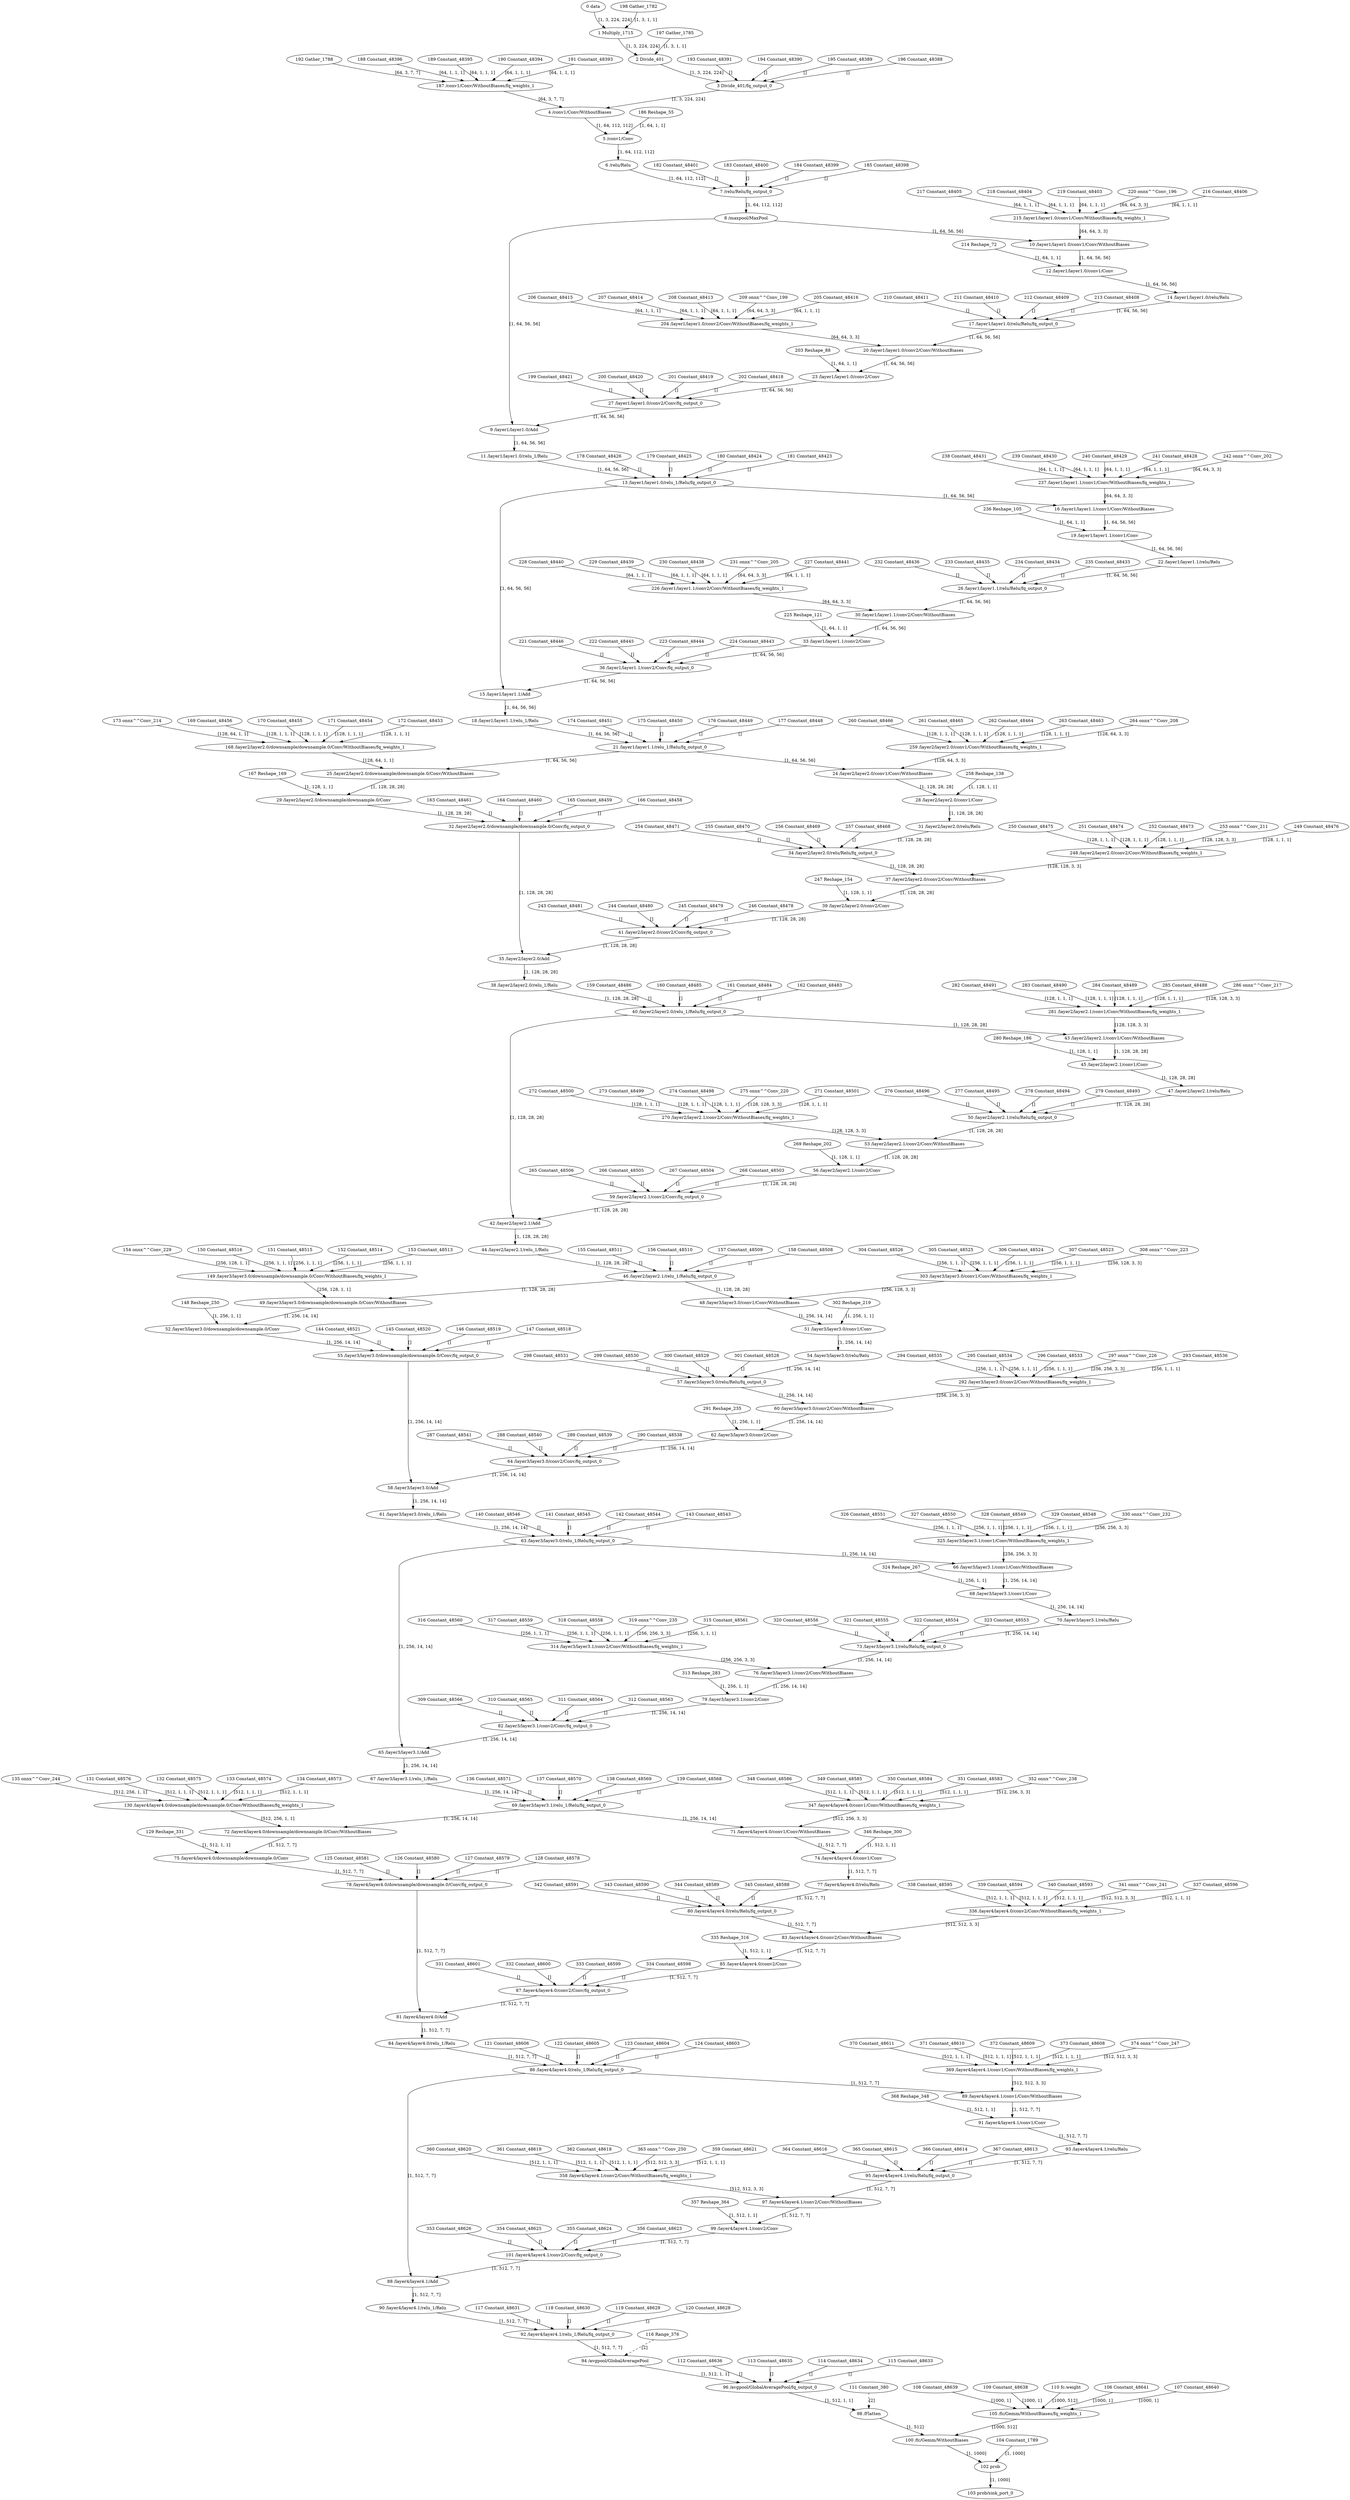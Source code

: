 strict digraph  {
"0 data" [id=0, type=Parameter];
"1 Multiply_1715" [id=1, type=Multiply];
"2 Divide_401" [id=2, type=Add];
"3 Divide_401/fq_output_0" [id=3, type=FakeQuantize];
"4 /conv1/Conv/WithoutBiases" [id=4, type=Convolution];
"5 /conv1/Conv" [id=5, type=Add];
"6 /relu/Relu" [id=6, type=Relu];
"7 /relu/Relu/fq_output_0" [id=7, type=FakeQuantize];
"8 /maxpool/MaxPool" [id=8, type=MaxPool];
"9 /layer1/layer1.0/Add" [id=9, type=Add];
"10 /layer1/layer1.0/conv1/Conv/WithoutBiases" [id=10, type=Convolution];
"11 /layer1/layer1.0/relu_1/Relu" [id=11, type=Relu];
"12 /layer1/layer1.0/conv1/Conv" [id=12, type=Add];
"13 /layer1/layer1.0/relu_1/Relu/fq_output_0" [id=13, type=FakeQuantize];
"14 /layer1/layer1.0/relu/Relu" [id=14, type=Relu];
"15 /layer1/layer1.1/Add" [id=15, type=Add];
"16 /layer1/layer1.1/conv1/Conv/WithoutBiases" [id=16, type=Convolution];
"17 /layer1/layer1.0/relu/Relu/fq_output_0" [id=17, type=FakeQuantize];
"18 /layer1/layer1.1/relu_1/Relu" [id=18, type=Relu];
"19 /layer1/layer1.1/conv1/Conv" [id=19, type=Add];
"20 /layer1/layer1.0/conv2/Conv/WithoutBiases" [id=20, type=Convolution];
"21 /layer1/layer1.1/relu_1/Relu/fq_output_0" [id=21, type=FakeQuantize];
"22 /layer1/layer1.1/relu/Relu" [id=22, type=Relu];
"23 /layer1/layer1.0/conv2/Conv" [id=23, type=Add];
"24 /layer2/layer2.0/conv1/Conv/WithoutBiases" [id=24, type=Convolution];
"25 /layer2/layer2.0/downsample/downsample.0/Conv/WithoutBiases" [id=25, type=Convolution];
"26 /layer1/layer1.1/relu/Relu/fq_output_0" [id=26, type=FakeQuantize];
"27 /layer1/layer1.0/conv2/Conv/fq_output_0" [id=27, type=FakeQuantize];
"28 /layer2/layer2.0/conv1/Conv" [id=28, type=Add];
"29 /layer2/layer2.0/downsample/downsample.0/Conv" [id=29, type=Add];
"30 /layer1/layer1.1/conv2/Conv/WithoutBiases" [id=30, type=Convolution];
"31 /layer2/layer2.0/relu/Relu" [id=31, type=Relu];
"32 /layer2/layer2.0/downsample/downsample.0/Conv/fq_output_0" [id=32, type=FakeQuantize];
"33 /layer1/layer1.1/conv2/Conv" [id=33, type=Add];
"34 /layer2/layer2.0/relu/Relu/fq_output_0" [id=34, type=FakeQuantize];
"35 /layer2/layer2.0/Add" [id=35, type=Add];
"36 /layer1/layer1.1/conv2/Conv/fq_output_0" [id=36, type=FakeQuantize];
"37 /layer2/layer2.0/conv2/Conv/WithoutBiases" [id=37, type=Convolution];
"38 /layer2/layer2.0/relu_1/Relu" [id=38, type=Relu];
"39 /layer2/layer2.0/conv2/Conv" [id=39, type=Add];
"40 /layer2/layer2.0/relu_1/Relu/fq_output_0" [id=40, type=FakeQuantize];
"41 /layer2/layer2.0/conv2/Conv/fq_output_0" [id=41, type=FakeQuantize];
"42 /layer2/layer2.1/Add" [id=42, type=Add];
"43 /layer2/layer2.1/conv1/Conv/WithoutBiases" [id=43, type=Convolution];
"44 /layer2/layer2.1/relu_1/Relu" [id=44, type=Relu];
"45 /layer2/layer2.1/conv1/Conv" [id=45, type=Add];
"46 /layer2/layer2.1/relu_1/Relu/fq_output_0" [id=46, type=FakeQuantize];
"47 /layer2/layer2.1/relu/Relu" [id=47, type=Relu];
"48 /layer3/layer3.0/conv1/Conv/WithoutBiases" [id=48, type=Convolution];
"49 /layer3/layer3.0/downsample/downsample.0/Conv/WithoutBiases" [id=49, type=Convolution];
"50 /layer2/layer2.1/relu/Relu/fq_output_0" [id=50, type=FakeQuantize];
"51 /layer3/layer3.0/conv1/Conv" [id=51, type=Add];
"52 /layer3/layer3.0/downsample/downsample.0/Conv" [id=52, type=Add];
"53 /layer2/layer2.1/conv2/Conv/WithoutBiases" [id=53, type=Convolution];
"54 /layer3/layer3.0/relu/Relu" [id=54, type=Relu];
"55 /layer3/layer3.0/downsample/downsample.0/Conv/fq_output_0" [id=55, type=FakeQuantize];
"56 /layer2/layer2.1/conv2/Conv" [id=56, type=Add];
"57 /layer3/layer3.0/relu/Relu/fq_output_0" [id=57, type=FakeQuantize];
"58 /layer3/layer3.0/Add" [id=58, type=Add];
"59 /layer2/layer2.1/conv2/Conv/fq_output_0" [id=59, type=FakeQuantize];
"60 /layer3/layer3.0/conv2/Conv/WithoutBiases" [id=60, type=Convolution];
"61 /layer3/layer3.0/relu_1/Relu" [id=61, type=Relu];
"62 /layer3/layer3.0/conv2/Conv" [id=62, type=Add];
"63 /layer3/layer3.0/relu_1/Relu/fq_output_0" [id=63, type=FakeQuantize];
"64 /layer3/layer3.0/conv2/Conv/fq_output_0" [id=64, type=FakeQuantize];
"65 /layer3/layer3.1/Add" [id=65, type=Add];
"66 /layer3/layer3.1/conv1/Conv/WithoutBiases" [id=66, type=Convolution];
"67 /layer3/layer3.1/relu_1/Relu" [id=67, type=Relu];
"68 /layer3/layer3.1/conv1/Conv" [id=68, type=Add];
"69 /layer3/layer3.1/relu_1/Relu/fq_output_0" [id=69, type=FakeQuantize];
"70 /layer3/layer3.1/relu/Relu" [id=70, type=Relu];
"71 /layer4/layer4.0/conv1/Conv/WithoutBiases" [id=71, type=Convolution];
"72 /layer4/layer4.0/downsample/downsample.0/Conv/WithoutBiases" [id=72, type=Convolution];
"73 /layer3/layer3.1/relu/Relu/fq_output_0" [id=73, type=FakeQuantize];
"74 /layer4/layer4.0/conv1/Conv" [id=74, type=Add];
"75 /layer4/layer4.0/downsample/downsample.0/Conv" [id=75, type=Add];
"76 /layer3/layer3.1/conv2/Conv/WithoutBiases" [id=76, type=Convolution];
"77 /layer4/layer4.0/relu/Relu" [id=77, type=Relu];
"78 /layer4/layer4.0/downsample/downsample.0/Conv/fq_output_0" [id=78, type=FakeQuantize];
"79 /layer3/layer3.1/conv2/Conv" [id=79, type=Add];
"80 /layer4/layer4.0/relu/Relu/fq_output_0" [id=80, type=FakeQuantize];
"81 /layer4/layer4.0/Add" [id=81, type=Add];
"82 /layer3/layer3.1/conv2/Conv/fq_output_0" [id=82, type=FakeQuantize];
"83 /layer4/layer4.0/conv2/Conv/WithoutBiases" [id=83, type=Convolution];
"84 /layer4/layer4.0/relu_1/Relu" [id=84, type=Relu];
"85 /layer4/layer4.0/conv2/Conv" [id=85, type=Add];
"86 /layer4/layer4.0/relu_1/Relu/fq_output_0" [id=86, type=FakeQuantize];
"87 /layer4/layer4.0/conv2/Conv/fq_output_0" [id=87, type=FakeQuantize];
"88 /layer4/layer4.1/Add" [id=88, type=Add];
"89 /layer4/layer4.1/conv1/Conv/WithoutBiases" [id=89, type=Convolution];
"90 /layer4/layer4.1/relu_1/Relu" [id=90, type=Relu];
"91 /layer4/layer4.1/conv1/Conv" [id=91, type=Add];
"92 /layer4/layer4.1/relu_1/Relu/fq_output_0" [id=92, type=FakeQuantize];
"93 /layer4/layer4.1/relu/Relu" [id=93, type=Relu];
"94 /avgpool/GlobalAveragePool" [id=94, type=ReduceMean];
"95 /layer4/layer4.1/relu/Relu/fq_output_0" [id=95, type=FakeQuantize];
"96 /avgpool/GlobalAveragePool/fq_output_0" [id=96, type=FakeQuantize];
"97 /layer4/layer4.1/conv2/Conv/WithoutBiases" [id=97, type=Convolution];
"98 /Flatten" [id=98, type=Reshape];
"99 /layer4/layer4.1/conv2/Conv" [id=99, type=Add];
"100 /fc/Gemm/WithoutBiases" [id=100, type=MatMul];
"101 /layer4/layer4.1/conv2/Conv/fq_output_0" [id=101, type=FakeQuantize];
"102 prob" [id=102, type=Add];
"103 prob/sink_port_0" [id=103, type=Result];
"104 Constant_1789" [id=104, type=Constant];
"105 /fc/Gemm/WithoutBiases/fq_weights_1" [id=105, type=FakeQuantize];
"106 Constant_48641" [id=106, type=Constant];
"107 Constant_48640" [id=107, type=Constant];
"108 Constant_48639" [id=108, type=Constant];
"109 Constant_48638" [id=109, type=Constant];
"110 fc.weight" [id=110, type=Constant];
"111 Constant_380" [id=111, type=Constant];
"112 Constant_48636" [id=112, type=Constant];
"113 Constant_48635" [id=113, type=Constant];
"114 Constant_48634" [id=114, type=Constant];
"115 Constant_48633" [id=115, type=Constant];
"116 Range_376" [id=116, type=Constant];
"117 Constant_48631" [id=117, type=Constant];
"118 Constant_48630" [id=118, type=Constant];
"119 Constant_48629" [id=119, type=Constant];
"120 Constant_48628" [id=120, type=Constant];
"121 Constant_48606" [id=121, type=Constant];
"122 Constant_48605" [id=122, type=Constant];
"123 Constant_48604" [id=123, type=Constant];
"124 Constant_48603" [id=124, type=Constant];
"125 Constant_48581" [id=125, type=Constant];
"126 Constant_48580" [id=126, type=Constant];
"127 Constant_48579" [id=127, type=Constant];
"128 Constant_48578" [id=128, type=Constant];
"129 Reshape_331" [id=129, type=Constant];
"130 /layer4/layer4.0/downsample/downsample.0/Conv/WithoutBiases/fq_weights_1" [id=130, type=FakeQuantize];
"131 Constant_48576" [id=131, type=Constant];
"132 Constant_48575" [id=132, type=Constant];
"133 Constant_48574" [id=133, type=Constant];
"134 Constant_48573" [id=134, type=Constant];
"135 onnx^^Conv_244" [id=135, type=Constant];
"136 Constant_48571" [id=136, type=Constant];
"137 Constant_48570" [id=137, type=Constant];
"138 Constant_48569" [id=138, type=Constant];
"139 Constant_48568" [id=139, type=Constant];
"140 Constant_48546" [id=140, type=Constant];
"141 Constant_48545" [id=141, type=Constant];
"142 Constant_48544" [id=142, type=Constant];
"143 Constant_48543" [id=143, type=Constant];
"144 Constant_48521" [id=144, type=Constant];
"145 Constant_48520" [id=145, type=Constant];
"146 Constant_48519" [id=146, type=Constant];
"147 Constant_48518" [id=147, type=Constant];
"148 Reshape_250" [id=148, type=Constant];
"149 /layer3/layer3.0/downsample/downsample.0/Conv/WithoutBiases/fq_weights_1" [id=149, type=FakeQuantize];
"150 Constant_48516" [id=150, type=Constant];
"151 Constant_48515" [id=151, type=Constant];
"152 Constant_48514" [id=152, type=Constant];
"153 Constant_48513" [id=153, type=Constant];
"154 onnx^^Conv_229" [id=154, type=Constant];
"155 Constant_48511" [id=155, type=Constant];
"156 Constant_48510" [id=156, type=Constant];
"157 Constant_48509" [id=157, type=Constant];
"158 Constant_48508" [id=158, type=Constant];
"159 Constant_48486" [id=159, type=Constant];
"160 Constant_48485" [id=160, type=Constant];
"161 Constant_48484" [id=161, type=Constant];
"162 Constant_48483" [id=162, type=Constant];
"163 Constant_48461" [id=163, type=Constant];
"164 Constant_48460" [id=164, type=Constant];
"165 Constant_48459" [id=165, type=Constant];
"166 Constant_48458" [id=166, type=Constant];
"167 Reshape_169" [id=167, type=Constant];
"168 /layer2/layer2.0/downsample/downsample.0/Conv/WithoutBiases/fq_weights_1" [id=168, type=FakeQuantize];
"169 Constant_48456" [id=169, type=Constant];
"170 Constant_48455" [id=170, type=Constant];
"171 Constant_48454" [id=171, type=Constant];
"172 Constant_48453" [id=172, type=Constant];
"173 onnx^^Conv_214" [id=173, type=Constant];
"174 Constant_48451" [id=174, type=Constant];
"175 Constant_48450" [id=175, type=Constant];
"176 Constant_48449" [id=176, type=Constant];
"177 Constant_48448" [id=177, type=Constant];
"178 Constant_48426" [id=178, type=Constant];
"179 Constant_48425" [id=179, type=Constant];
"180 Constant_48424" [id=180, type=Constant];
"181 Constant_48423" [id=181, type=Constant];
"182 Constant_48401" [id=182, type=Constant];
"183 Constant_48400" [id=183, type=Constant];
"184 Constant_48399" [id=184, type=Constant];
"185 Constant_48398" [id=185, type=Constant];
"186 Reshape_55" [id=186, type=Constant];
"187 /conv1/Conv/WithoutBiases/fq_weights_1" [id=187, type=FakeQuantize];
"188 Constant_48396" [id=188, type=Constant];
"189 Constant_48395" [id=189, type=Constant];
"190 Constant_48394" [id=190, type=Constant];
"191 Constant_48393" [id=191, type=Constant];
"192 Gather_1788" [id=192, type=Constant];
"193 Constant_48391" [id=193, type=Constant];
"194 Constant_48390" [id=194, type=Constant];
"195 Constant_48389" [id=195, type=Constant];
"196 Constant_48388" [id=196, type=Constant];
"197 Gather_1785" [id=197, type=Constant];
"198 Gather_1782" [id=198, type=Constant];
"199 Constant_48421" [id=199, type=Constant];
"200 Constant_48420" [id=200, type=Constant];
"201 Constant_48419" [id=201, type=Constant];
"202 Constant_48418" [id=202, type=Constant];
"203 Reshape_88" [id=203, type=Constant];
"204 /layer1/layer1.0/conv2/Conv/WithoutBiases/fq_weights_1" [id=204, type=FakeQuantize];
"205 Constant_48416" [id=205, type=Constant];
"206 Constant_48415" [id=206, type=Constant];
"207 Constant_48414" [id=207, type=Constant];
"208 Constant_48413" [id=208, type=Constant];
"209 onnx^^Conv_199" [id=209, type=Constant];
"210 Constant_48411" [id=210, type=Constant];
"211 Constant_48410" [id=211, type=Constant];
"212 Constant_48409" [id=212, type=Constant];
"213 Constant_48408" [id=213, type=Constant];
"214 Reshape_72" [id=214, type=Constant];
"215 /layer1/layer1.0/conv1/Conv/WithoutBiases/fq_weights_1" [id=215, type=FakeQuantize];
"216 Constant_48406" [id=216, type=Constant];
"217 Constant_48405" [id=217, type=Constant];
"218 Constant_48404" [id=218, type=Constant];
"219 Constant_48403" [id=219, type=Constant];
"220 onnx^^Conv_196" [id=220, type=Constant];
"221 Constant_48446" [id=221, type=Constant];
"222 Constant_48445" [id=222, type=Constant];
"223 Constant_48444" [id=223, type=Constant];
"224 Constant_48443" [id=224, type=Constant];
"225 Reshape_121" [id=225, type=Constant];
"226 /layer1/layer1.1/conv2/Conv/WithoutBiases/fq_weights_1" [id=226, type=FakeQuantize];
"227 Constant_48441" [id=227, type=Constant];
"228 Constant_48440" [id=228, type=Constant];
"229 Constant_48439" [id=229, type=Constant];
"230 Constant_48438" [id=230, type=Constant];
"231 onnx^^Conv_205" [id=231, type=Constant];
"232 Constant_48436" [id=232, type=Constant];
"233 Constant_48435" [id=233, type=Constant];
"234 Constant_48434" [id=234, type=Constant];
"235 Constant_48433" [id=235, type=Constant];
"236 Reshape_105" [id=236, type=Constant];
"237 /layer1/layer1.1/conv1/Conv/WithoutBiases/fq_weights_1" [id=237, type=FakeQuantize];
"238 Constant_48431" [id=238, type=Constant];
"239 Constant_48430" [id=239, type=Constant];
"240 Constant_48429" [id=240, type=Constant];
"241 Constant_48428" [id=241, type=Constant];
"242 onnx^^Conv_202" [id=242, type=Constant];
"243 Constant_48481" [id=243, type=Constant];
"244 Constant_48480" [id=244, type=Constant];
"245 Constant_48479" [id=245, type=Constant];
"246 Constant_48478" [id=246, type=Constant];
"247 Reshape_154" [id=247, type=Constant];
"248 /layer2/layer2.0/conv2/Conv/WithoutBiases/fq_weights_1" [id=248, type=FakeQuantize];
"249 Constant_48476" [id=249, type=Constant];
"250 Constant_48475" [id=250, type=Constant];
"251 Constant_48474" [id=251, type=Constant];
"252 Constant_48473" [id=252, type=Constant];
"253 onnx^^Conv_211" [id=253, type=Constant];
"254 Constant_48471" [id=254, type=Constant];
"255 Constant_48470" [id=255, type=Constant];
"256 Constant_48469" [id=256, type=Constant];
"257 Constant_48468" [id=257, type=Constant];
"258 Reshape_138" [id=258, type=Constant];
"259 /layer2/layer2.0/conv1/Conv/WithoutBiases/fq_weights_1" [id=259, type=FakeQuantize];
"260 Constant_48466" [id=260, type=Constant];
"261 Constant_48465" [id=261, type=Constant];
"262 Constant_48464" [id=262, type=Constant];
"263 Constant_48463" [id=263, type=Constant];
"264 onnx^^Conv_208" [id=264, type=Constant];
"265 Constant_48506" [id=265, type=Constant];
"266 Constant_48505" [id=266, type=Constant];
"267 Constant_48504" [id=267, type=Constant];
"268 Constant_48503" [id=268, type=Constant];
"269 Reshape_202" [id=269, type=Constant];
"270 /layer2/layer2.1/conv2/Conv/WithoutBiases/fq_weights_1" [id=270, type=FakeQuantize];
"271 Constant_48501" [id=271, type=Constant];
"272 Constant_48500" [id=272, type=Constant];
"273 Constant_48499" [id=273, type=Constant];
"274 Constant_48498" [id=274, type=Constant];
"275 onnx^^Conv_220" [id=275, type=Constant];
"276 Constant_48496" [id=276, type=Constant];
"277 Constant_48495" [id=277, type=Constant];
"278 Constant_48494" [id=278, type=Constant];
"279 Constant_48493" [id=279, type=Constant];
"280 Reshape_186" [id=280, type=Constant];
"281 /layer2/layer2.1/conv1/Conv/WithoutBiases/fq_weights_1" [id=281, type=FakeQuantize];
"282 Constant_48491" [id=282, type=Constant];
"283 Constant_48490" [id=283, type=Constant];
"284 Constant_48489" [id=284, type=Constant];
"285 Constant_48488" [id=285, type=Constant];
"286 onnx^^Conv_217" [id=286, type=Constant];
"287 Constant_48541" [id=287, type=Constant];
"288 Constant_48540" [id=288, type=Constant];
"289 Constant_48539" [id=289, type=Constant];
"290 Constant_48538" [id=290, type=Constant];
"291 Reshape_235" [id=291, type=Constant];
"292 /layer3/layer3.0/conv2/Conv/WithoutBiases/fq_weights_1" [id=292, type=FakeQuantize];
"293 Constant_48536" [id=293, type=Constant];
"294 Constant_48535" [id=294, type=Constant];
"295 Constant_48534" [id=295, type=Constant];
"296 Constant_48533" [id=296, type=Constant];
"297 onnx^^Conv_226" [id=297, type=Constant];
"298 Constant_48531" [id=298, type=Constant];
"299 Constant_48530" [id=299, type=Constant];
"300 Constant_48529" [id=300, type=Constant];
"301 Constant_48528" [id=301, type=Constant];
"302 Reshape_219" [id=302, type=Constant];
"303 /layer3/layer3.0/conv1/Conv/WithoutBiases/fq_weights_1" [id=303, type=FakeQuantize];
"304 Constant_48526" [id=304, type=Constant];
"305 Constant_48525" [id=305, type=Constant];
"306 Constant_48524" [id=306, type=Constant];
"307 Constant_48523" [id=307, type=Constant];
"308 onnx^^Conv_223" [id=308, type=Constant];
"309 Constant_48566" [id=309, type=Constant];
"310 Constant_48565" [id=310, type=Constant];
"311 Constant_48564" [id=311, type=Constant];
"312 Constant_48563" [id=312, type=Constant];
"313 Reshape_283" [id=313, type=Constant];
"314 /layer3/layer3.1/conv2/Conv/WithoutBiases/fq_weights_1" [id=314, type=FakeQuantize];
"315 Constant_48561" [id=315, type=Constant];
"316 Constant_48560" [id=316, type=Constant];
"317 Constant_48559" [id=317, type=Constant];
"318 Constant_48558" [id=318, type=Constant];
"319 onnx^^Conv_235" [id=319, type=Constant];
"320 Constant_48556" [id=320, type=Constant];
"321 Constant_48555" [id=321, type=Constant];
"322 Constant_48554" [id=322, type=Constant];
"323 Constant_48553" [id=323, type=Constant];
"324 Reshape_267" [id=324, type=Constant];
"325 /layer3/layer3.1/conv1/Conv/WithoutBiases/fq_weights_1" [id=325, type=FakeQuantize];
"326 Constant_48551" [id=326, type=Constant];
"327 Constant_48550" [id=327, type=Constant];
"328 Constant_48549" [id=328, type=Constant];
"329 Constant_48548" [id=329, type=Constant];
"330 onnx^^Conv_232" [id=330, type=Constant];
"331 Constant_48601" [id=331, type=Constant];
"332 Constant_48600" [id=332, type=Constant];
"333 Constant_48599" [id=333, type=Constant];
"334 Constant_48598" [id=334, type=Constant];
"335 Reshape_316" [id=335, type=Constant];
"336 /layer4/layer4.0/conv2/Conv/WithoutBiases/fq_weights_1" [id=336, type=FakeQuantize];
"337 Constant_48596" [id=337, type=Constant];
"338 Constant_48595" [id=338, type=Constant];
"339 Constant_48594" [id=339, type=Constant];
"340 Constant_48593" [id=340, type=Constant];
"341 onnx^^Conv_241" [id=341, type=Constant];
"342 Constant_48591" [id=342, type=Constant];
"343 Constant_48590" [id=343, type=Constant];
"344 Constant_48589" [id=344, type=Constant];
"345 Constant_48588" [id=345, type=Constant];
"346 Reshape_300" [id=346, type=Constant];
"347 /layer4/layer4.0/conv1/Conv/WithoutBiases/fq_weights_1" [id=347, type=FakeQuantize];
"348 Constant_48586" [id=348, type=Constant];
"349 Constant_48585" [id=349, type=Constant];
"350 Constant_48584" [id=350, type=Constant];
"351 Constant_48583" [id=351, type=Constant];
"352 onnx^^Conv_238" [id=352, type=Constant];
"353 Constant_48626" [id=353, type=Constant];
"354 Constant_48625" [id=354, type=Constant];
"355 Constant_48624" [id=355, type=Constant];
"356 Constant_48623" [id=356, type=Constant];
"357 Reshape_364" [id=357, type=Constant];
"358 /layer4/layer4.1/conv2/Conv/WithoutBiases/fq_weights_1" [id=358, type=FakeQuantize];
"359 Constant_48621" [id=359, type=Constant];
"360 Constant_48620" [id=360, type=Constant];
"361 Constant_48619" [id=361, type=Constant];
"362 Constant_48618" [id=362, type=Constant];
"363 onnx^^Conv_250" [id=363, type=Constant];
"364 Constant_48616" [id=364, type=Constant];
"365 Constant_48615" [id=365, type=Constant];
"366 Constant_48614" [id=366, type=Constant];
"367 Constant_48613" [id=367, type=Constant];
"368 Reshape_348" [id=368, type=Constant];
"369 /layer4/layer4.1/conv1/Conv/WithoutBiases/fq_weights_1" [id=369, type=FakeQuantize];
"370 Constant_48611" [id=370, type=Constant];
"371 Constant_48610" [id=371, type=Constant];
"372 Constant_48609" [id=372, type=Constant];
"373 Constant_48608" [id=373, type=Constant];
"374 onnx^^Conv_247" [id=374, type=Constant];
"0 data" -> "1 Multiply_1715"  [label="[1, 3, 224, 224]", style=solid];
"1 Multiply_1715" -> "2 Divide_401"  [label="[1, 3, 224, 224]", style=solid];
"2 Divide_401" -> "3 Divide_401/fq_output_0"  [label="[1, 3, 224, 224]", style=solid];
"3 Divide_401/fq_output_0" -> "4 /conv1/Conv/WithoutBiases"  [label="[1, 3, 224, 224]", style=solid];
"4 /conv1/Conv/WithoutBiases" -> "5 /conv1/Conv"  [label="[1, 64, 112, 112]", style=solid];
"5 /conv1/Conv" -> "6 /relu/Relu"  [label="[1, 64, 112, 112]", style=solid];
"6 /relu/Relu" -> "7 /relu/Relu/fq_output_0"  [label="[1, 64, 112, 112]", style=solid];
"7 /relu/Relu/fq_output_0" -> "8 /maxpool/MaxPool"  [label="[1, 64, 112, 112]", style=solid];
"8 /maxpool/MaxPool" -> "9 /layer1/layer1.0/Add"  [label="[1, 64, 56, 56]", style=solid];
"8 /maxpool/MaxPool" -> "10 /layer1/layer1.0/conv1/Conv/WithoutBiases"  [label="[1, 64, 56, 56]", style=solid];
"9 /layer1/layer1.0/Add" -> "11 /layer1/layer1.0/relu_1/Relu"  [label="[1, 64, 56, 56]", style=solid];
"10 /layer1/layer1.0/conv1/Conv/WithoutBiases" -> "12 /layer1/layer1.0/conv1/Conv"  [label="[1, 64, 56, 56]", style=solid];
"11 /layer1/layer1.0/relu_1/Relu" -> "13 /layer1/layer1.0/relu_1/Relu/fq_output_0"  [label="[1, 64, 56, 56]", style=solid];
"12 /layer1/layer1.0/conv1/Conv" -> "14 /layer1/layer1.0/relu/Relu"  [label="[1, 64, 56, 56]", style=solid];
"13 /layer1/layer1.0/relu_1/Relu/fq_output_0" -> "15 /layer1/layer1.1/Add"  [label="[1, 64, 56, 56]", style=solid];
"13 /layer1/layer1.0/relu_1/Relu/fq_output_0" -> "16 /layer1/layer1.1/conv1/Conv/WithoutBiases"  [label="[1, 64, 56, 56]", style=solid];
"14 /layer1/layer1.0/relu/Relu" -> "17 /layer1/layer1.0/relu/Relu/fq_output_0"  [label="[1, 64, 56, 56]", style=solid];
"15 /layer1/layer1.1/Add" -> "18 /layer1/layer1.1/relu_1/Relu"  [label="[1, 64, 56, 56]", style=solid];
"16 /layer1/layer1.1/conv1/Conv/WithoutBiases" -> "19 /layer1/layer1.1/conv1/Conv"  [label="[1, 64, 56, 56]", style=solid];
"17 /layer1/layer1.0/relu/Relu/fq_output_0" -> "20 /layer1/layer1.0/conv2/Conv/WithoutBiases"  [label="[1, 64, 56, 56]", style=solid];
"18 /layer1/layer1.1/relu_1/Relu" -> "21 /layer1/layer1.1/relu_1/Relu/fq_output_0"  [label="[1, 64, 56, 56]", style=solid];
"19 /layer1/layer1.1/conv1/Conv" -> "22 /layer1/layer1.1/relu/Relu"  [label="[1, 64, 56, 56]", style=solid];
"20 /layer1/layer1.0/conv2/Conv/WithoutBiases" -> "23 /layer1/layer1.0/conv2/Conv"  [label="[1, 64, 56, 56]", style=solid];
"21 /layer1/layer1.1/relu_1/Relu/fq_output_0" -> "24 /layer2/layer2.0/conv1/Conv/WithoutBiases"  [label="[1, 64, 56, 56]", style=solid];
"21 /layer1/layer1.1/relu_1/Relu/fq_output_0" -> "25 /layer2/layer2.0/downsample/downsample.0/Conv/WithoutBiases"  [label="[1, 64, 56, 56]", style=solid];
"22 /layer1/layer1.1/relu/Relu" -> "26 /layer1/layer1.1/relu/Relu/fq_output_0"  [label="[1, 64, 56, 56]", style=solid];
"23 /layer1/layer1.0/conv2/Conv" -> "27 /layer1/layer1.0/conv2/Conv/fq_output_0"  [label="[1, 64, 56, 56]", style=solid];
"24 /layer2/layer2.0/conv1/Conv/WithoutBiases" -> "28 /layer2/layer2.0/conv1/Conv"  [label="[1, 128, 28, 28]", style=solid];
"25 /layer2/layer2.0/downsample/downsample.0/Conv/WithoutBiases" -> "29 /layer2/layer2.0/downsample/downsample.0/Conv"  [label="[1, 128, 28, 28]", style=solid];
"26 /layer1/layer1.1/relu/Relu/fq_output_0" -> "30 /layer1/layer1.1/conv2/Conv/WithoutBiases"  [label="[1, 64, 56, 56]", style=solid];
"27 /layer1/layer1.0/conv2/Conv/fq_output_0" -> "9 /layer1/layer1.0/Add"  [label="[1, 64, 56, 56]", style=solid];
"28 /layer2/layer2.0/conv1/Conv" -> "31 /layer2/layer2.0/relu/Relu"  [label="[1, 128, 28, 28]", style=solid];
"29 /layer2/layer2.0/downsample/downsample.0/Conv" -> "32 /layer2/layer2.0/downsample/downsample.0/Conv/fq_output_0"  [label="[1, 128, 28, 28]", style=solid];
"30 /layer1/layer1.1/conv2/Conv/WithoutBiases" -> "33 /layer1/layer1.1/conv2/Conv"  [label="[1, 64, 56, 56]", style=solid];
"31 /layer2/layer2.0/relu/Relu" -> "34 /layer2/layer2.0/relu/Relu/fq_output_0"  [label="[1, 128, 28, 28]", style=solid];
"32 /layer2/layer2.0/downsample/downsample.0/Conv/fq_output_0" -> "35 /layer2/layer2.0/Add"  [label="[1, 128, 28, 28]", style=solid];
"33 /layer1/layer1.1/conv2/Conv" -> "36 /layer1/layer1.1/conv2/Conv/fq_output_0"  [label="[1, 64, 56, 56]", style=solid];
"34 /layer2/layer2.0/relu/Relu/fq_output_0" -> "37 /layer2/layer2.0/conv2/Conv/WithoutBiases"  [label="[1, 128, 28, 28]", style=solid];
"35 /layer2/layer2.0/Add" -> "38 /layer2/layer2.0/relu_1/Relu"  [label="[1, 128, 28, 28]", style=solid];
"36 /layer1/layer1.1/conv2/Conv/fq_output_0" -> "15 /layer1/layer1.1/Add"  [label="[1, 64, 56, 56]", style=solid];
"37 /layer2/layer2.0/conv2/Conv/WithoutBiases" -> "39 /layer2/layer2.0/conv2/Conv"  [label="[1, 128, 28, 28]", style=solid];
"38 /layer2/layer2.0/relu_1/Relu" -> "40 /layer2/layer2.0/relu_1/Relu/fq_output_0"  [label="[1, 128, 28, 28]", style=solid];
"39 /layer2/layer2.0/conv2/Conv" -> "41 /layer2/layer2.0/conv2/Conv/fq_output_0"  [label="[1, 128, 28, 28]", style=solid];
"40 /layer2/layer2.0/relu_1/Relu/fq_output_0" -> "42 /layer2/layer2.1/Add"  [label="[1, 128, 28, 28]", style=solid];
"40 /layer2/layer2.0/relu_1/Relu/fq_output_0" -> "43 /layer2/layer2.1/conv1/Conv/WithoutBiases"  [label="[1, 128, 28, 28]", style=solid];
"41 /layer2/layer2.0/conv2/Conv/fq_output_0" -> "35 /layer2/layer2.0/Add"  [label="[1, 128, 28, 28]", style=solid];
"42 /layer2/layer2.1/Add" -> "44 /layer2/layer2.1/relu_1/Relu"  [label="[1, 128, 28, 28]", style=solid];
"43 /layer2/layer2.1/conv1/Conv/WithoutBiases" -> "45 /layer2/layer2.1/conv1/Conv"  [label="[1, 128, 28, 28]", style=solid];
"44 /layer2/layer2.1/relu_1/Relu" -> "46 /layer2/layer2.1/relu_1/Relu/fq_output_0"  [label="[1, 128, 28, 28]", style=solid];
"45 /layer2/layer2.1/conv1/Conv" -> "47 /layer2/layer2.1/relu/Relu"  [label="[1, 128, 28, 28]", style=solid];
"46 /layer2/layer2.1/relu_1/Relu/fq_output_0" -> "48 /layer3/layer3.0/conv1/Conv/WithoutBiases"  [label="[1, 128, 28, 28]", style=solid];
"46 /layer2/layer2.1/relu_1/Relu/fq_output_0" -> "49 /layer3/layer3.0/downsample/downsample.0/Conv/WithoutBiases"  [label="[1, 128, 28, 28]", style=solid];
"47 /layer2/layer2.1/relu/Relu" -> "50 /layer2/layer2.1/relu/Relu/fq_output_0"  [label="[1, 128, 28, 28]", style=solid];
"48 /layer3/layer3.0/conv1/Conv/WithoutBiases" -> "51 /layer3/layer3.0/conv1/Conv"  [label="[1, 256, 14, 14]", style=solid];
"49 /layer3/layer3.0/downsample/downsample.0/Conv/WithoutBiases" -> "52 /layer3/layer3.0/downsample/downsample.0/Conv"  [label="[1, 256, 14, 14]", style=solid];
"50 /layer2/layer2.1/relu/Relu/fq_output_0" -> "53 /layer2/layer2.1/conv2/Conv/WithoutBiases"  [label="[1, 128, 28, 28]", style=solid];
"51 /layer3/layer3.0/conv1/Conv" -> "54 /layer3/layer3.0/relu/Relu"  [label="[1, 256, 14, 14]", style=solid];
"52 /layer3/layer3.0/downsample/downsample.0/Conv" -> "55 /layer3/layer3.0/downsample/downsample.0/Conv/fq_output_0"  [label="[1, 256, 14, 14]", style=solid];
"53 /layer2/layer2.1/conv2/Conv/WithoutBiases" -> "56 /layer2/layer2.1/conv2/Conv"  [label="[1, 128, 28, 28]", style=solid];
"54 /layer3/layer3.0/relu/Relu" -> "57 /layer3/layer3.0/relu/Relu/fq_output_0"  [label="[1, 256, 14, 14]", style=solid];
"55 /layer3/layer3.0/downsample/downsample.0/Conv/fq_output_0" -> "58 /layer3/layer3.0/Add"  [label="[1, 256, 14, 14]", style=solid];
"56 /layer2/layer2.1/conv2/Conv" -> "59 /layer2/layer2.1/conv2/Conv/fq_output_0"  [label="[1, 128, 28, 28]", style=solid];
"57 /layer3/layer3.0/relu/Relu/fq_output_0" -> "60 /layer3/layer3.0/conv2/Conv/WithoutBiases"  [label="[1, 256, 14, 14]", style=solid];
"58 /layer3/layer3.0/Add" -> "61 /layer3/layer3.0/relu_1/Relu"  [label="[1, 256, 14, 14]", style=solid];
"59 /layer2/layer2.1/conv2/Conv/fq_output_0" -> "42 /layer2/layer2.1/Add"  [label="[1, 128, 28, 28]", style=solid];
"60 /layer3/layer3.0/conv2/Conv/WithoutBiases" -> "62 /layer3/layer3.0/conv2/Conv"  [label="[1, 256, 14, 14]", style=solid];
"61 /layer3/layer3.0/relu_1/Relu" -> "63 /layer3/layer3.0/relu_1/Relu/fq_output_0"  [label="[1, 256, 14, 14]", style=solid];
"62 /layer3/layer3.0/conv2/Conv" -> "64 /layer3/layer3.0/conv2/Conv/fq_output_0"  [label="[1, 256, 14, 14]", style=solid];
"63 /layer3/layer3.0/relu_1/Relu/fq_output_0" -> "65 /layer3/layer3.1/Add"  [label="[1, 256, 14, 14]", style=solid];
"63 /layer3/layer3.0/relu_1/Relu/fq_output_0" -> "66 /layer3/layer3.1/conv1/Conv/WithoutBiases"  [label="[1, 256, 14, 14]", style=solid];
"64 /layer3/layer3.0/conv2/Conv/fq_output_0" -> "58 /layer3/layer3.0/Add"  [label="[1, 256, 14, 14]", style=solid];
"65 /layer3/layer3.1/Add" -> "67 /layer3/layer3.1/relu_1/Relu"  [label="[1, 256, 14, 14]", style=solid];
"66 /layer3/layer3.1/conv1/Conv/WithoutBiases" -> "68 /layer3/layer3.1/conv1/Conv"  [label="[1, 256, 14, 14]", style=solid];
"67 /layer3/layer3.1/relu_1/Relu" -> "69 /layer3/layer3.1/relu_1/Relu/fq_output_0"  [label="[1, 256, 14, 14]", style=solid];
"68 /layer3/layer3.1/conv1/Conv" -> "70 /layer3/layer3.1/relu/Relu"  [label="[1, 256, 14, 14]", style=solid];
"69 /layer3/layer3.1/relu_1/Relu/fq_output_0" -> "71 /layer4/layer4.0/conv1/Conv/WithoutBiases"  [label="[1, 256, 14, 14]", style=solid];
"69 /layer3/layer3.1/relu_1/Relu/fq_output_0" -> "72 /layer4/layer4.0/downsample/downsample.0/Conv/WithoutBiases"  [label="[1, 256, 14, 14]", style=solid];
"70 /layer3/layer3.1/relu/Relu" -> "73 /layer3/layer3.1/relu/Relu/fq_output_0"  [label="[1, 256, 14, 14]", style=solid];
"71 /layer4/layer4.0/conv1/Conv/WithoutBiases" -> "74 /layer4/layer4.0/conv1/Conv"  [label="[1, 512, 7, 7]", style=solid];
"72 /layer4/layer4.0/downsample/downsample.0/Conv/WithoutBiases" -> "75 /layer4/layer4.0/downsample/downsample.0/Conv"  [label="[1, 512, 7, 7]", style=solid];
"73 /layer3/layer3.1/relu/Relu/fq_output_0" -> "76 /layer3/layer3.1/conv2/Conv/WithoutBiases"  [label="[1, 256, 14, 14]", style=solid];
"74 /layer4/layer4.0/conv1/Conv" -> "77 /layer4/layer4.0/relu/Relu"  [label="[1, 512, 7, 7]", style=solid];
"75 /layer4/layer4.0/downsample/downsample.0/Conv" -> "78 /layer4/layer4.0/downsample/downsample.0/Conv/fq_output_0"  [label="[1, 512, 7, 7]", style=solid];
"76 /layer3/layer3.1/conv2/Conv/WithoutBiases" -> "79 /layer3/layer3.1/conv2/Conv"  [label="[1, 256, 14, 14]", style=solid];
"77 /layer4/layer4.0/relu/Relu" -> "80 /layer4/layer4.0/relu/Relu/fq_output_0"  [label="[1, 512, 7, 7]", style=solid];
"78 /layer4/layer4.0/downsample/downsample.0/Conv/fq_output_0" -> "81 /layer4/layer4.0/Add"  [label="[1, 512, 7, 7]", style=solid];
"79 /layer3/layer3.1/conv2/Conv" -> "82 /layer3/layer3.1/conv2/Conv/fq_output_0"  [label="[1, 256, 14, 14]", style=solid];
"80 /layer4/layer4.0/relu/Relu/fq_output_0" -> "83 /layer4/layer4.0/conv2/Conv/WithoutBiases"  [label="[1, 512, 7, 7]", style=solid];
"81 /layer4/layer4.0/Add" -> "84 /layer4/layer4.0/relu_1/Relu"  [label="[1, 512, 7, 7]", style=solid];
"82 /layer3/layer3.1/conv2/Conv/fq_output_0" -> "65 /layer3/layer3.1/Add"  [label="[1, 256, 14, 14]", style=solid];
"83 /layer4/layer4.0/conv2/Conv/WithoutBiases" -> "85 /layer4/layer4.0/conv2/Conv"  [label="[1, 512, 7, 7]", style=solid];
"84 /layer4/layer4.0/relu_1/Relu" -> "86 /layer4/layer4.0/relu_1/Relu/fq_output_0"  [label="[1, 512, 7, 7]", style=solid];
"85 /layer4/layer4.0/conv2/Conv" -> "87 /layer4/layer4.0/conv2/Conv/fq_output_0"  [label="[1, 512, 7, 7]", style=solid];
"86 /layer4/layer4.0/relu_1/Relu/fq_output_0" -> "88 /layer4/layer4.1/Add"  [label="[1, 512, 7, 7]", style=solid];
"86 /layer4/layer4.0/relu_1/Relu/fq_output_0" -> "89 /layer4/layer4.1/conv1/Conv/WithoutBiases"  [label="[1, 512, 7, 7]", style=solid];
"87 /layer4/layer4.0/conv2/Conv/fq_output_0" -> "81 /layer4/layer4.0/Add"  [label="[1, 512, 7, 7]", style=solid];
"88 /layer4/layer4.1/Add" -> "90 /layer4/layer4.1/relu_1/Relu"  [label="[1, 512, 7, 7]", style=solid];
"89 /layer4/layer4.1/conv1/Conv/WithoutBiases" -> "91 /layer4/layer4.1/conv1/Conv"  [label="[1, 512, 7, 7]", style=solid];
"90 /layer4/layer4.1/relu_1/Relu" -> "92 /layer4/layer4.1/relu_1/Relu/fq_output_0"  [label="[1, 512, 7, 7]", style=solid];
"91 /layer4/layer4.1/conv1/Conv" -> "93 /layer4/layer4.1/relu/Relu"  [label="[1, 512, 7, 7]", style=solid];
"92 /layer4/layer4.1/relu_1/Relu/fq_output_0" -> "94 /avgpool/GlobalAveragePool"  [label="[1, 512, 7, 7]", style=solid];
"93 /layer4/layer4.1/relu/Relu" -> "95 /layer4/layer4.1/relu/Relu/fq_output_0"  [label="[1, 512, 7, 7]", style=solid];
"94 /avgpool/GlobalAveragePool" -> "96 /avgpool/GlobalAveragePool/fq_output_0"  [label="[1, 512, 1, 1]", style=solid];
"95 /layer4/layer4.1/relu/Relu/fq_output_0" -> "97 /layer4/layer4.1/conv2/Conv/WithoutBiases"  [label="[1, 512, 7, 7]", style=solid];
"96 /avgpool/GlobalAveragePool/fq_output_0" -> "98 /Flatten"  [label="[1, 512, 1, 1]", style=solid];
"97 /layer4/layer4.1/conv2/Conv/WithoutBiases" -> "99 /layer4/layer4.1/conv2/Conv"  [label="[1, 512, 7, 7]", style=solid];
"98 /Flatten" -> "100 /fc/Gemm/WithoutBiases"  [label="[1, 512]", style=solid];
"99 /layer4/layer4.1/conv2/Conv" -> "101 /layer4/layer4.1/conv2/Conv/fq_output_0"  [label="[1, 512, 7, 7]", style=solid];
"100 /fc/Gemm/WithoutBiases" -> "102 prob"  [label="[1, 1000]", style=solid];
"101 /layer4/layer4.1/conv2/Conv/fq_output_0" -> "88 /layer4/layer4.1/Add"  [label="[1, 512, 7, 7]", style=solid];
"102 prob" -> "103 prob/sink_port_0"  [label="[1, 1000]", style=solid];
"104 Constant_1789" -> "102 prob"  [label="[1, 1000]", style=solid];
"105 /fc/Gemm/WithoutBiases/fq_weights_1" -> "100 /fc/Gemm/WithoutBiases"  [label="[1000, 512]", style=solid];
"106 Constant_48641" -> "105 /fc/Gemm/WithoutBiases/fq_weights_1"  [label="[1000, 1]", style=solid];
"107 Constant_48640" -> "105 /fc/Gemm/WithoutBiases/fq_weights_1"  [label="[1000, 1]", style=solid];
"108 Constant_48639" -> "105 /fc/Gemm/WithoutBiases/fq_weights_1"  [label="[1000, 1]", style=solid];
"109 Constant_48638" -> "105 /fc/Gemm/WithoutBiases/fq_weights_1"  [label="[1000, 1]", style=solid];
"110 fc.weight" -> "105 /fc/Gemm/WithoutBiases/fq_weights_1"  [label="[1000, 512]", style=solid];
"111 Constant_380" -> "98 /Flatten"  [label="[2]", style=dashed];
"112 Constant_48636" -> "96 /avgpool/GlobalAveragePool/fq_output_0"  [label="[]", style=solid];
"113 Constant_48635" -> "96 /avgpool/GlobalAveragePool/fq_output_0"  [label="[]", style=solid];
"114 Constant_48634" -> "96 /avgpool/GlobalAveragePool/fq_output_0"  [label="[]", style=solid];
"115 Constant_48633" -> "96 /avgpool/GlobalAveragePool/fq_output_0"  [label="[]", style=solid];
"116 Range_376" -> "94 /avgpool/GlobalAveragePool"  [label="[2]", style=dashed];
"117 Constant_48631" -> "92 /layer4/layer4.1/relu_1/Relu/fq_output_0"  [label="[]", style=solid];
"118 Constant_48630" -> "92 /layer4/layer4.1/relu_1/Relu/fq_output_0"  [label="[]", style=solid];
"119 Constant_48629" -> "92 /layer4/layer4.1/relu_1/Relu/fq_output_0"  [label="[]", style=solid];
"120 Constant_48628" -> "92 /layer4/layer4.1/relu_1/Relu/fq_output_0"  [label="[]", style=solid];
"121 Constant_48606" -> "86 /layer4/layer4.0/relu_1/Relu/fq_output_0"  [label="[]", style=solid];
"122 Constant_48605" -> "86 /layer4/layer4.0/relu_1/Relu/fq_output_0"  [label="[]", style=solid];
"123 Constant_48604" -> "86 /layer4/layer4.0/relu_1/Relu/fq_output_0"  [label="[]", style=solid];
"124 Constant_48603" -> "86 /layer4/layer4.0/relu_1/Relu/fq_output_0"  [label="[]", style=solid];
"125 Constant_48581" -> "78 /layer4/layer4.0/downsample/downsample.0/Conv/fq_output_0"  [label="[]", style=solid];
"126 Constant_48580" -> "78 /layer4/layer4.0/downsample/downsample.0/Conv/fq_output_0"  [label="[]", style=solid];
"127 Constant_48579" -> "78 /layer4/layer4.0/downsample/downsample.0/Conv/fq_output_0"  [label="[]", style=solid];
"128 Constant_48578" -> "78 /layer4/layer4.0/downsample/downsample.0/Conv/fq_output_0"  [label="[]", style=solid];
"129 Reshape_331" -> "75 /layer4/layer4.0/downsample/downsample.0/Conv"  [label="[1, 512, 1, 1]", style=solid];
"130 /layer4/layer4.0/downsample/downsample.0/Conv/WithoutBiases/fq_weights_1" -> "72 /layer4/layer4.0/downsample/downsample.0/Conv/WithoutBiases"  [label="[512, 256, 1, 1]", style=solid];
"131 Constant_48576" -> "130 /layer4/layer4.0/downsample/downsample.0/Conv/WithoutBiases/fq_weights_1"  [label="[512, 1, 1, 1]", style=solid];
"132 Constant_48575" -> "130 /layer4/layer4.0/downsample/downsample.0/Conv/WithoutBiases/fq_weights_1"  [label="[512, 1, 1, 1]", style=solid];
"133 Constant_48574" -> "130 /layer4/layer4.0/downsample/downsample.0/Conv/WithoutBiases/fq_weights_1"  [label="[512, 1, 1, 1]", style=solid];
"134 Constant_48573" -> "130 /layer4/layer4.0/downsample/downsample.0/Conv/WithoutBiases/fq_weights_1"  [label="[512, 1, 1, 1]", style=solid];
"135 onnx^^Conv_244" -> "130 /layer4/layer4.0/downsample/downsample.0/Conv/WithoutBiases/fq_weights_1"  [label="[512, 256, 1, 1]", style=solid];
"136 Constant_48571" -> "69 /layer3/layer3.1/relu_1/Relu/fq_output_0"  [label="[]", style=solid];
"137 Constant_48570" -> "69 /layer3/layer3.1/relu_1/Relu/fq_output_0"  [label="[]", style=solid];
"138 Constant_48569" -> "69 /layer3/layer3.1/relu_1/Relu/fq_output_0"  [label="[]", style=solid];
"139 Constant_48568" -> "69 /layer3/layer3.1/relu_1/Relu/fq_output_0"  [label="[]", style=solid];
"140 Constant_48546" -> "63 /layer3/layer3.0/relu_1/Relu/fq_output_0"  [label="[]", style=solid];
"141 Constant_48545" -> "63 /layer3/layer3.0/relu_1/Relu/fq_output_0"  [label="[]", style=solid];
"142 Constant_48544" -> "63 /layer3/layer3.0/relu_1/Relu/fq_output_0"  [label="[]", style=solid];
"143 Constant_48543" -> "63 /layer3/layer3.0/relu_1/Relu/fq_output_0"  [label="[]", style=solid];
"144 Constant_48521" -> "55 /layer3/layer3.0/downsample/downsample.0/Conv/fq_output_0"  [label="[]", style=solid];
"145 Constant_48520" -> "55 /layer3/layer3.0/downsample/downsample.0/Conv/fq_output_0"  [label="[]", style=solid];
"146 Constant_48519" -> "55 /layer3/layer3.0/downsample/downsample.0/Conv/fq_output_0"  [label="[]", style=solid];
"147 Constant_48518" -> "55 /layer3/layer3.0/downsample/downsample.0/Conv/fq_output_0"  [label="[]", style=solid];
"148 Reshape_250" -> "52 /layer3/layer3.0/downsample/downsample.0/Conv"  [label="[1, 256, 1, 1]", style=solid];
"149 /layer3/layer3.0/downsample/downsample.0/Conv/WithoutBiases/fq_weights_1" -> "49 /layer3/layer3.0/downsample/downsample.0/Conv/WithoutBiases"  [label="[256, 128, 1, 1]", style=solid];
"150 Constant_48516" -> "149 /layer3/layer3.0/downsample/downsample.0/Conv/WithoutBiases/fq_weights_1"  [label="[256, 1, 1, 1]", style=solid];
"151 Constant_48515" -> "149 /layer3/layer3.0/downsample/downsample.0/Conv/WithoutBiases/fq_weights_1"  [label="[256, 1, 1, 1]", style=solid];
"152 Constant_48514" -> "149 /layer3/layer3.0/downsample/downsample.0/Conv/WithoutBiases/fq_weights_1"  [label="[256, 1, 1, 1]", style=solid];
"153 Constant_48513" -> "149 /layer3/layer3.0/downsample/downsample.0/Conv/WithoutBiases/fq_weights_1"  [label="[256, 1, 1, 1]", style=solid];
"154 onnx^^Conv_229" -> "149 /layer3/layer3.0/downsample/downsample.0/Conv/WithoutBiases/fq_weights_1"  [label="[256, 128, 1, 1]", style=solid];
"155 Constant_48511" -> "46 /layer2/layer2.1/relu_1/Relu/fq_output_0"  [label="[]", style=solid];
"156 Constant_48510" -> "46 /layer2/layer2.1/relu_1/Relu/fq_output_0"  [label="[]", style=solid];
"157 Constant_48509" -> "46 /layer2/layer2.1/relu_1/Relu/fq_output_0"  [label="[]", style=solid];
"158 Constant_48508" -> "46 /layer2/layer2.1/relu_1/Relu/fq_output_0"  [label="[]", style=solid];
"159 Constant_48486" -> "40 /layer2/layer2.0/relu_1/Relu/fq_output_0"  [label="[]", style=solid];
"160 Constant_48485" -> "40 /layer2/layer2.0/relu_1/Relu/fq_output_0"  [label="[]", style=solid];
"161 Constant_48484" -> "40 /layer2/layer2.0/relu_1/Relu/fq_output_0"  [label="[]", style=solid];
"162 Constant_48483" -> "40 /layer2/layer2.0/relu_1/Relu/fq_output_0"  [label="[]", style=solid];
"163 Constant_48461" -> "32 /layer2/layer2.0/downsample/downsample.0/Conv/fq_output_0"  [label="[]", style=solid];
"164 Constant_48460" -> "32 /layer2/layer2.0/downsample/downsample.0/Conv/fq_output_0"  [label="[]", style=solid];
"165 Constant_48459" -> "32 /layer2/layer2.0/downsample/downsample.0/Conv/fq_output_0"  [label="[]", style=solid];
"166 Constant_48458" -> "32 /layer2/layer2.0/downsample/downsample.0/Conv/fq_output_0"  [label="[]", style=solid];
"167 Reshape_169" -> "29 /layer2/layer2.0/downsample/downsample.0/Conv"  [label="[1, 128, 1, 1]", style=solid];
"168 /layer2/layer2.0/downsample/downsample.0/Conv/WithoutBiases/fq_weights_1" -> "25 /layer2/layer2.0/downsample/downsample.0/Conv/WithoutBiases"  [label="[128, 64, 1, 1]", style=solid];
"169 Constant_48456" -> "168 /layer2/layer2.0/downsample/downsample.0/Conv/WithoutBiases/fq_weights_1"  [label="[128, 1, 1, 1]", style=solid];
"170 Constant_48455" -> "168 /layer2/layer2.0/downsample/downsample.0/Conv/WithoutBiases/fq_weights_1"  [label="[128, 1, 1, 1]", style=solid];
"171 Constant_48454" -> "168 /layer2/layer2.0/downsample/downsample.0/Conv/WithoutBiases/fq_weights_1"  [label="[128, 1, 1, 1]", style=solid];
"172 Constant_48453" -> "168 /layer2/layer2.0/downsample/downsample.0/Conv/WithoutBiases/fq_weights_1"  [label="[128, 1, 1, 1]", style=solid];
"173 onnx^^Conv_214" -> "168 /layer2/layer2.0/downsample/downsample.0/Conv/WithoutBiases/fq_weights_1"  [label="[128, 64, 1, 1]", style=solid];
"174 Constant_48451" -> "21 /layer1/layer1.1/relu_1/Relu/fq_output_0"  [label="[]", style=solid];
"175 Constant_48450" -> "21 /layer1/layer1.1/relu_1/Relu/fq_output_0"  [label="[]", style=solid];
"176 Constant_48449" -> "21 /layer1/layer1.1/relu_1/Relu/fq_output_0"  [label="[]", style=solid];
"177 Constant_48448" -> "21 /layer1/layer1.1/relu_1/Relu/fq_output_0"  [label="[]", style=solid];
"178 Constant_48426" -> "13 /layer1/layer1.0/relu_1/Relu/fq_output_0"  [label="[]", style=solid];
"179 Constant_48425" -> "13 /layer1/layer1.0/relu_1/Relu/fq_output_0"  [label="[]", style=solid];
"180 Constant_48424" -> "13 /layer1/layer1.0/relu_1/Relu/fq_output_0"  [label="[]", style=solid];
"181 Constant_48423" -> "13 /layer1/layer1.0/relu_1/Relu/fq_output_0"  [label="[]", style=solid];
"182 Constant_48401" -> "7 /relu/Relu/fq_output_0"  [label="[]", style=solid];
"183 Constant_48400" -> "7 /relu/Relu/fq_output_0"  [label="[]", style=solid];
"184 Constant_48399" -> "7 /relu/Relu/fq_output_0"  [label="[]", style=solid];
"185 Constant_48398" -> "7 /relu/Relu/fq_output_0"  [label="[]", style=solid];
"186 Reshape_55" -> "5 /conv1/Conv"  [label="[1, 64, 1, 1]", style=solid];
"187 /conv1/Conv/WithoutBiases/fq_weights_1" -> "4 /conv1/Conv/WithoutBiases"  [label="[64, 3, 7, 7]", style=solid];
"188 Constant_48396" -> "187 /conv1/Conv/WithoutBiases/fq_weights_1"  [label="[64, 1, 1, 1]", style=solid];
"189 Constant_48395" -> "187 /conv1/Conv/WithoutBiases/fq_weights_1"  [label="[64, 1, 1, 1]", style=solid];
"190 Constant_48394" -> "187 /conv1/Conv/WithoutBiases/fq_weights_1"  [label="[64, 1, 1, 1]", style=solid];
"191 Constant_48393" -> "187 /conv1/Conv/WithoutBiases/fq_weights_1"  [label="[64, 1, 1, 1]", style=solid];
"192 Gather_1788" -> "187 /conv1/Conv/WithoutBiases/fq_weights_1"  [label="[64, 3, 7, 7]", style=solid];
"193 Constant_48391" -> "3 Divide_401/fq_output_0"  [label="[]", style=solid];
"194 Constant_48390" -> "3 Divide_401/fq_output_0"  [label="[]", style=solid];
"195 Constant_48389" -> "3 Divide_401/fq_output_0"  [label="[]", style=solid];
"196 Constant_48388" -> "3 Divide_401/fq_output_0"  [label="[]", style=solid];
"197 Gather_1785" -> "2 Divide_401"  [label="[1, 3, 1, 1]", style=solid];
"198 Gather_1782" -> "1 Multiply_1715"  [label="[1, 3, 1, 1]", style=solid];
"199 Constant_48421" -> "27 /layer1/layer1.0/conv2/Conv/fq_output_0"  [label="[]", style=solid];
"200 Constant_48420" -> "27 /layer1/layer1.0/conv2/Conv/fq_output_0"  [label="[]", style=solid];
"201 Constant_48419" -> "27 /layer1/layer1.0/conv2/Conv/fq_output_0"  [label="[]", style=solid];
"202 Constant_48418" -> "27 /layer1/layer1.0/conv2/Conv/fq_output_0"  [label="[]", style=solid];
"203 Reshape_88" -> "23 /layer1/layer1.0/conv2/Conv"  [label="[1, 64, 1, 1]", style=solid];
"204 /layer1/layer1.0/conv2/Conv/WithoutBiases/fq_weights_1" -> "20 /layer1/layer1.0/conv2/Conv/WithoutBiases"  [label="[64, 64, 3, 3]", style=solid];
"205 Constant_48416" -> "204 /layer1/layer1.0/conv2/Conv/WithoutBiases/fq_weights_1"  [label="[64, 1, 1, 1]", style=solid];
"206 Constant_48415" -> "204 /layer1/layer1.0/conv2/Conv/WithoutBiases/fq_weights_1"  [label="[64, 1, 1, 1]", style=solid];
"207 Constant_48414" -> "204 /layer1/layer1.0/conv2/Conv/WithoutBiases/fq_weights_1"  [label="[64, 1, 1, 1]", style=solid];
"208 Constant_48413" -> "204 /layer1/layer1.0/conv2/Conv/WithoutBiases/fq_weights_1"  [label="[64, 1, 1, 1]", style=solid];
"209 onnx^^Conv_199" -> "204 /layer1/layer1.0/conv2/Conv/WithoutBiases/fq_weights_1"  [label="[64, 64, 3, 3]", style=solid];
"210 Constant_48411" -> "17 /layer1/layer1.0/relu/Relu/fq_output_0"  [label="[]", style=solid];
"211 Constant_48410" -> "17 /layer1/layer1.0/relu/Relu/fq_output_0"  [label="[]", style=solid];
"212 Constant_48409" -> "17 /layer1/layer1.0/relu/Relu/fq_output_0"  [label="[]", style=solid];
"213 Constant_48408" -> "17 /layer1/layer1.0/relu/Relu/fq_output_0"  [label="[]", style=solid];
"214 Reshape_72" -> "12 /layer1/layer1.0/conv1/Conv"  [label="[1, 64, 1, 1]", style=solid];
"215 /layer1/layer1.0/conv1/Conv/WithoutBiases/fq_weights_1" -> "10 /layer1/layer1.0/conv1/Conv/WithoutBiases"  [label="[64, 64, 3, 3]", style=solid];
"216 Constant_48406" -> "215 /layer1/layer1.0/conv1/Conv/WithoutBiases/fq_weights_1"  [label="[64, 1, 1, 1]", style=solid];
"217 Constant_48405" -> "215 /layer1/layer1.0/conv1/Conv/WithoutBiases/fq_weights_1"  [label="[64, 1, 1, 1]", style=solid];
"218 Constant_48404" -> "215 /layer1/layer1.0/conv1/Conv/WithoutBiases/fq_weights_1"  [label="[64, 1, 1, 1]", style=solid];
"219 Constant_48403" -> "215 /layer1/layer1.0/conv1/Conv/WithoutBiases/fq_weights_1"  [label="[64, 1, 1, 1]", style=solid];
"220 onnx^^Conv_196" -> "215 /layer1/layer1.0/conv1/Conv/WithoutBiases/fq_weights_1"  [label="[64, 64, 3, 3]", style=solid];
"221 Constant_48446" -> "36 /layer1/layer1.1/conv2/Conv/fq_output_0"  [label="[]", style=solid];
"222 Constant_48445" -> "36 /layer1/layer1.1/conv2/Conv/fq_output_0"  [label="[]", style=solid];
"223 Constant_48444" -> "36 /layer1/layer1.1/conv2/Conv/fq_output_0"  [label="[]", style=solid];
"224 Constant_48443" -> "36 /layer1/layer1.1/conv2/Conv/fq_output_0"  [label="[]", style=solid];
"225 Reshape_121" -> "33 /layer1/layer1.1/conv2/Conv"  [label="[1, 64, 1, 1]", style=solid];
"226 /layer1/layer1.1/conv2/Conv/WithoutBiases/fq_weights_1" -> "30 /layer1/layer1.1/conv2/Conv/WithoutBiases"  [label="[64, 64, 3, 3]", style=solid];
"227 Constant_48441" -> "226 /layer1/layer1.1/conv2/Conv/WithoutBiases/fq_weights_1"  [label="[64, 1, 1, 1]", style=solid];
"228 Constant_48440" -> "226 /layer1/layer1.1/conv2/Conv/WithoutBiases/fq_weights_1"  [label="[64, 1, 1, 1]", style=solid];
"229 Constant_48439" -> "226 /layer1/layer1.1/conv2/Conv/WithoutBiases/fq_weights_1"  [label="[64, 1, 1, 1]", style=solid];
"230 Constant_48438" -> "226 /layer1/layer1.1/conv2/Conv/WithoutBiases/fq_weights_1"  [label="[64, 1, 1, 1]", style=solid];
"231 onnx^^Conv_205" -> "226 /layer1/layer1.1/conv2/Conv/WithoutBiases/fq_weights_1"  [label="[64, 64, 3, 3]", style=solid];
"232 Constant_48436" -> "26 /layer1/layer1.1/relu/Relu/fq_output_0"  [label="[]", style=solid];
"233 Constant_48435" -> "26 /layer1/layer1.1/relu/Relu/fq_output_0"  [label="[]", style=solid];
"234 Constant_48434" -> "26 /layer1/layer1.1/relu/Relu/fq_output_0"  [label="[]", style=solid];
"235 Constant_48433" -> "26 /layer1/layer1.1/relu/Relu/fq_output_0"  [label="[]", style=solid];
"236 Reshape_105" -> "19 /layer1/layer1.1/conv1/Conv"  [label="[1, 64, 1, 1]", style=solid];
"237 /layer1/layer1.1/conv1/Conv/WithoutBiases/fq_weights_1" -> "16 /layer1/layer1.1/conv1/Conv/WithoutBiases"  [label="[64, 64, 3, 3]", style=solid];
"238 Constant_48431" -> "237 /layer1/layer1.1/conv1/Conv/WithoutBiases/fq_weights_1"  [label="[64, 1, 1, 1]", style=solid];
"239 Constant_48430" -> "237 /layer1/layer1.1/conv1/Conv/WithoutBiases/fq_weights_1"  [label="[64, 1, 1, 1]", style=solid];
"240 Constant_48429" -> "237 /layer1/layer1.1/conv1/Conv/WithoutBiases/fq_weights_1"  [label="[64, 1, 1, 1]", style=solid];
"241 Constant_48428" -> "237 /layer1/layer1.1/conv1/Conv/WithoutBiases/fq_weights_1"  [label="[64, 1, 1, 1]", style=solid];
"242 onnx^^Conv_202" -> "237 /layer1/layer1.1/conv1/Conv/WithoutBiases/fq_weights_1"  [label="[64, 64, 3, 3]", style=solid];
"243 Constant_48481" -> "41 /layer2/layer2.0/conv2/Conv/fq_output_0"  [label="[]", style=solid];
"244 Constant_48480" -> "41 /layer2/layer2.0/conv2/Conv/fq_output_0"  [label="[]", style=solid];
"245 Constant_48479" -> "41 /layer2/layer2.0/conv2/Conv/fq_output_0"  [label="[]", style=solid];
"246 Constant_48478" -> "41 /layer2/layer2.0/conv2/Conv/fq_output_0"  [label="[]", style=solid];
"247 Reshape_154" -> "39 /layer2/layer2.0/conv2/Conv"  [label="[1, 128, 1, 1]", style=solid];
"248 /layer2/layer2.0/conv2/Conv/WithoutBiases/fq_weights_1" -> "37 /layer2/layer2.0/conv2/Conv/WithoutBiases"  [label="[128, 128, 3, 3]", style=solid];
"249 Constant_48476" -> "248 /layer2/layer2.0/conv2/Conv/WithoutBiases/fq_weights_1"  [label="[128, 1, 1, 1]", style=solid];
"250 Constant_48475" -> "248 /layer2/layer2.0/conv2/Conv/WithoutBiases/fq_weights_1"  [label="[128, 1, 1, 1]", style=solid];
"251 Constant_48474" -> "248 /layer2/layer2.0/conv2/Conv/WithoutBiases/fq_weights_1"  [label="[128, 1, 1, 1]", style=solid];
"252 Constant_48473" -> "248 /layer2/layer2.0/conv2/Conv/WithoutBiases/fq_weights_1"  [label="[128, 1, 1, 1]", style=solid];
"253 onnx^^Conv_211" -> "248 /layer2/layer2.0/conv2/Conv/WithoutBiases/fq_weights_1"  [label="[128, 128, 3, 3]", style=solid];
"254 Constant_48471" -> "34 /layer2/layer2.0/relu/Relu/fq_output_0"  [label="[]", style=solid];
"255 Constant_48470" -> "34 /layer2/layer2.0/relu/Relu/fq_output_0"  [label="[]", style=solid];
"256 Constant_48469" -> "34 /layer2/layer2.0/relu/Relu/fq_output_0"  [label="[]", style=solid];
"257 Constant_48468" -> "34 /layer2/layer2.0/relu/Relu/fq_output_0"  [label="[]", style=solid];
"258 Reshape_138" -> "28 /layer2/layer2.0/conv1/Conv"  [label="[1, 128, 1, 1]", style=solid];
"259 /layer2/layer2.0/conv1/Conv/WithoutBiases/fq_weights_1" -> "24 /layer2/layer2.0/conv1/Conv/WithoutBiases"  [label="[128, 64, 3, 3]", style=solid];
"260 Constant_48466" -> "259 /layer2/layer2.0/conv1/Conv/WithoutBiases/fq_weights_1"  [label="[128, 1, 1, 1]", style=solid];
"261 Constant_48465" -> "259 /layer2/layer2.0/conv1/Conv/WithoutBiases/fq_weights_1"  [label="[128, 1, 1, 1]", style=solid];
"262 Constant_48464" -> "259 /layer2/layer2.0/conv1/Conv/WithoutBiases/fq_weights_1"  [label="[128, 1, 1, 1]", style=solid];
"263 Constant_48463" -> "259 /layer2/layer2.0/conv1/Conv/WithoutBiases/fq_weights_1"  [label="[128, 1, 1, 1]", style=solid];
"264 onnx^^Conv_208" -> "259 /layer2/layer2.0/conv1/Conv/WithoutBiases/fq_weights_1"  [label="[128, 64, 3, 3]", style=solid];
"265 Constant_48506" -> "59 /layer2/layer2.1/conv2/Conv/fq_output_0"  [label="[]", style=solid];
"266 Constant_48505" -> "59 /layer2/layer2.1/conv2/Conv/fq_output_0"  [label="[]", style=solid];
"267 Constant_48504" -> "59 /layer2/layer2.1/conv2/Conv/fq_output_0"  [label="[]", style=solid];
"268 Constant_48503" -> "59 /layer2/layer2.1/conv2/Conv/fq_output_0"  [label="[]", style=solid];
"269 Reshape_202" -> "56 /layer2/layer2.1/conv2/Conv"  [label="[1, 128, 1, 1]", style=solid];
"270 /layer2/layer2.1/conv2/Conv/WithoutBiases/fq_weights_1" -> "53 /layer2/layer2.1/conv2/Conv/WithoutBiases"  [label="[128, 128, 3, 3]", style=solid];
"271 Constant_48501" -> "270 /layer2/layer2.1/conv2/Conv/WithoutBiases/fq_weights_1"  [label="[128, 1, 1, 1]", style=solid];
"272 Constant_48500" -> "270 /layer2/layer2.1/conv2/Conv/WithoutBiases/fq_weights_1"  [label="[128, 1, 1, 1]", style=solid];
"273 Constant_48499" -> "270 /layer2/layer2.1/conv2/Conv/WithoutBiases/fq_weights_1"  [label="[128, 1, 1, 1]", style=solid];
"274 Constant_48498" -> "270 /layer2/layer2.1/conv2/Conv/WithoutBiases/fq_weights_1"  [label="[128, 1, 1, 1]", style=solid];
"275 onnx^^Conv_220" -> "270 /layer2/layer2.1/conv2/Conv/WithoutBiases/fq_weights_1"  [label="[128, 128, 3, 3]", style=solid];
"276 Constant_48496" -> "50 /layer2/layer2.1/relu/Relu/fq_output_0"  [label="[]", style=solid];
"277 Constant_48495" -> "50 /layer2/layer2.1/relu/Relu/fq_output_0"  [label="[]", style=solid];
"278 Constant_48494" -> "50 /layer2/layer2.1/relu/Relu/fq_output_0"  [label="[]", style=solid];
"279 Constant_48493" -> "50 /layer2/layer2.1/relu/Relu/fq_output_0"  [label="[]", style=solid];
"280 Reshape_186" -> "45 /layer2/layer2.1/conv1/Conv"  [label="[1, 128, 1, 1]", style=solid];
"281 /layer2/layer2.1/conv1/Conv/WithoutBiases/fq_weights_1" -> "43 /layer2/layer2.1/conv1/Conv/WithoutBiases"  [label="[128, 128, 3, 3]", style=solid];
"282 Constant_48491" -> "281 /layer2/layer2.1/conv1/Conv/WithoutBiases/fq_weights_1"  [label="[128, 1, 1, 1]", style=solid];
"283 Constant_48490" -> "281 /layer2/layer2.1/conv1/Conv/WithoutBiases/fq_weights_1"  [label="[128, 1, 1, 1]", style=solid];
"284 Constant_48489" -> "281 /layer2/layer2.1/conv1/Conv/WithoutBiases/fq_weights_1"  [label="[128, 1, 1, 1]", style=solid];
"285 Constant_48488" -> "281 /layer2/layer2.1/conv1/Conv/WithoutBiases/fq_weights_1"  [label="[128, 1, 1, 1]", style=solid];
"286 onnx^^Conv_217" -> "281 /layer2/layer2.1/conv1/Conv/WithoutBiases/fq_weights_1"  [label="[128, 128, 3, 3]", style=solid];
"287 Constant_48541" -> "64 /layer3/layer3.0/conv2/Conv/fq_output_0"  [label="[]", style=solid];
"288 Constant_48540" -> "64 /layer3/layer3.0/conv2/Conv/fq_output_0"  [label="[]", style=solid];
"289 Constant_48539" -> "64 /layer3/layer3.0/conv2/Conv/fq_output_0"  [label="[]", style=solid];
"290 Constant_48538" -> "64 /layer3/layer3.0/conv2/Conv/fq_output_0"  [label="[]", style=solid];
"291 Reshape_235" -> "62 /layer3/layer3.0/conv2/Conv"  [label="[1, 256, 1, 1]", style=solid];
"292 /layer3/layer3.0/conv2/Conv/WithoutBiases/fq_weights_1" -> "60 /layer3/layer3.0/conv2/Conv/WithoutBiases"  [label="[256, 256, 3, 3]", style=solid];
"293 Constant_48536" -> "292 /layer3/layer3.0/conv2/Conv/WithoutBiases/fq_weights_1"  [label="[256, 1, 1, 1]", style=solid];
"294 Constant_48535" -> "292 /layer3/layer3.0/conv2/Conv/WithoutBiases/fq_weights_1"  [label="[256, 1, 1, 1]", style=solid];
"295 Constant_48534" -> "292 /layer3/layer3.0/conv2/Conv/WithoutBiases/fq_weights_1"  [label="[256, 1, 1, 1]", style=solid];
"296 Constant_48533" -> "292 /layer3/layer3.0/conv2/Conv/WithoutBiases/fq_weights_1"  [label="[256, 1, 1, 1]", style=solid];
"297 onnx^^Conv_226" -> "292 /layer3/layer3.0/conv2/Conv/WithoutBiases/fq_weights_1"  [label="[256, 256, 3, 3]", style=solid];
"298 Constant_48531" -> "57 /layer3/layer3.0/relu/Relu/fq_output_0"  [label="[]", style=solid];
"299 Constant_48530" -> "57 /layer3/layer3.0/relu/Relu/fq_output_0"  [label="[]", style=solid];
"300 Constant_48529" -> "57 /layer3/layer3.0/relu/Relu/fq_output_0"  [label="[]", style=solid];
"301 Constant_48528" -> "57 /layer3/layer3.0/relu/Relu/fq_output_0"  [label="[]", style=solid];
"302 Reshape_219" -> "51 /layer3/layer3.0/conv1/Conv"  [label="[1, 256, 1, 1]", style=solid];
"303 /layer3/layer3.0/conv1/Conv/WithoutBiases/fq_weights_1" -> "48 /layer3/layer3.0/conv1/Conv/WithoutBiases"  [label="[256, 128, 3, 3]", style=solid];
"304 Constant_48526" -> "303 /layer3/layer3.0/conv1/Conv/WithoutBiases/fq_weights_1"  [label="[256, 1, 1, 1]", style=solid];
"305 Constant_48525" -> "303 /layer3/layer3.0/conv1/Conv/WithoutBiases/fq_weights_1"  [label="[256, 1, 1, 1]", style=solid];
"306 Constant_48524" -> "303 /layer3/layer3.0/conv1/Conv/WithoutBiases/fq_weights_1"  [label="[256, 1, 1, 1]", style=solid];
"307 Constant_48523" -> "303 /layer3/layer3.0/conv1/Conv/WithoutBiases/fq_weights_1"  [label="[256, 1, 1, 1]", style=solid];
"308 onnx^^Conv_223" -> "303 /layer3/layer3.0/conv1/Conv/WithoutBiases/fq_weights_1"  [label="[256, 128, 3, 3]", style=solid];
"309 Constant_48566" -> "82 /layer3/layer3.1/conv2/Conv/fq_output_0"  [label="[]", style=solid];
"310 Constant_48565" -> "82 /layer3/layer3.1/conv2/Conv/fq_output_0"  [label="[]", style=solid];
"311 Constant_48564" -> "82 /layer3/layer3.1/conv2/Conv/fq_output_0"  [label="[]", style=solid];
"312 Constant_48563" -> "82 /layer3/layer3.1/conv2/Conv/fq_output_0"  [label="[]", style=solid];
"313 Reshape_283" -> "79 /layer3/layer3.1/conv2/Conv"  [label="[1, 256, 1, 1]", style=solid];
"314 /layer3/layer3.1/conv2/Conv/WithoutBiases/fq_weights_1" -> "76 /layer3/layer3.1/conv2/Conv/WithoutBiases"  [label="[256, 256, 3, 3]", style=solid];
"315 Constant_48561" -> "314 /layer3/layer3.1/conv2/Conv/WithoutBiases/fq_weights_1"  [label="[256, 1, 1, 1]", style=solid];
"316 Constant_48560" -> "314 /layer3/layer3.1/conv2/Conv/WithoutBiases/fq_weights_1"  [label="[256, 1, 1, 1]", style=solid];
"317 Constant_48559" -> "314 /layer3/layer3.1/conv2/Conv/WithoutBiases/fq_weights_1"  [label="[256, 1, 1, 1]", style=solid];
"318 Constant_48558" -> "314 /layer3/layer3.1/conv2/Conv/WithoutBiases/fq_weights_1"  [label="[256, 1, 1, 1]", style=solid];
"319 onnx^^Conv_235" -> "314 /layer3/layer3.1/conv2/Conv/WithoutBiases/fq_weights_1"  [label="[256, 256, 3, 3]", style=solid];
"320 Constant_48556" -> "73 /layer3/layer3.1/relu/Relu/fq_output_0"  [label="[]", style=solid];
"321 Constant_48555" -> "73 /layer3/layer3.1/relu/Relu/fq_output_0"  [label="[]", style=solid];
"322 Constant_48554" -> "73 /layer3/layer3.1/relu/Relu/fq_output_0"  [label="[]", style=solid];
"323 Constant_48553" -> "73 /layer3/layer3.1/relu/Relu/fq_output_0"  [label="[]", style=solid];
"324 Reshape_267" -> "68 /layer3/layer3.1/conv1/Conv"  [label="[1, 256, 1, 1]", style=solid];
"325 /layer3/layer3.1/conv1/Conv/WithoutBiases/fq_weights_1" -> "66 /layer3/layer3.1/conv1/Conv/WithoutBiases"  [label="[256, 256, 3, 3]", style=solid];
"326 Constant_48551" -> "325 /layer3/layer3.1/conv1/Conv/WithoutBiases/fq_weights_1"  [label="[256, 1, 1, 1]", style=solid];
"327 Constant_48550" -> "325 /layer3/layer3.1/conv1/Conv/WithoutBiases/fq_weights_1"  [label="[256, 1, 1, 1]", style=solid];
"328 Constant_48549" -> "325 /layer3/layer3.1/conv1/Conv/WithoutBiases/fq_weights_1"  [label="[256, 1, 1, 1]", style=solid];
"329 Constant_48548" -> "325 /layer3/layer3.1/conv1/Conv/WithoutBiases/fq_weights_1"  [label="[256, 1, 1, 1]", style=solid];
"330 onnx^^Conv_232" -> "325 /layer3/layer3.1/conv1/Conv/WithoutBiases/fq_weights_1"  [label="[256, 256, 3, 3]", style=solid];
"331 Constant_48601" -> "87 /layer4/layer4.0/conv2/Conv/fq_output_0"  [label="[]", style=solid];
"332 Constant_48600" -> "87 /layer4/layer4.0/conv2/Conv/fq_output_0"  [label="[]", style=solid];
"333 Constant_48599" -> "87 /layer4/layer4.0/conv2/Conv/fq_output_0"  [label="[]", style=solid];
"334 Constant_48598" -> "87 /layer4/layer4.0/conv2/Conv/fq_output_0"  [label="[]", style=solid];
"335 Reshape_316" -> "85 /layer4/layer4.0/conv2/Conv"  [label="[1, 512, 1, 1]", style=solid];
"336 /layer4/layer4.0/conv2/Conv/WithoutBiases/fq_weights_1" -> "83 /layer4/layer4.0/conv2/Conv/WithoutBiases"  [label="[512, 512, 3, 3]", style=solid];
"337 Constant_48596" -> "336 /layer4/layer4.0/conv2/Conv/WithoutBiases/fq_weights_1"  [label="[512, 1, 1, 1]", style=solid];
"338 Constant_48595" -> "336 /layer4/layer4.0/conv2/Conv/WithoutBiases/fq_weights_1"  [label="[512, 1, 1, 1]", style=solid];
"339 Constant_48594" -> "336 /layer4/layer4.0/conv2/Conv/WithoutBiases/fq_weights_1"  [label="[512, 1, 1, 1]", style=solid];
"340 Constant_48593" -> "336 /layer4/layer4.0/conv2/Conv/WithoutBiases/fq_weights_1"  [label="[512, 1, 1, 1]", style=solid];
"341 onnx^^Conv_241" -> "336 /layer4/layer4.0/conv2/Conv/WithoutBiases/fq_weights_1"  [label="[512, 512, 3, 3]", style=solid];
"342 Constant_48591" -> "80 /layer4/layer4.0/relu/Relu/fq_output_0"  [label="[]", style=solid];
"343 Constant_48590" -> "80 /layer4/layer4.0/relu/Relu/fq_output_0"  [label="[]", style=solid];
"344 Constant_48589" -> "80 /layer4/layer4.0/relu/Relu/fq_output_0"  [label="[]", style=solid];
"345 Constant_48588" -> "80 /layer4/layer4.0/relu/Relu/fq_output_0"  [label="[]", style=solid];
"346 Reshape_300" -> "74 /layer4/layer4.0/conv1/Conv"  [label="[1, 512, 1, 1]", style=solid];
"347 /layer4/layer4.0/conv1/Conv/WithoutBiases/fq_weights_1" -> "71 /layer4/layer4.0/conv1/Conv/WithoutBiases"  [label="[512, 256, 3, 3]", style=solid];
"348 Constant_48586" -> "347 /layer4/layer4.0/conv1/Conv/WithoutBiases/fq_weights_1"  [label="[512, 1, 1, 1]", style=solid];
"349 Constant_48585" -> "347 /layer4/layer4.0/conv1/Conv/WithoutBiases/fq_weights_1"  [label="[512, 1, 1, 1]", style=solid];
"350 Constant_48584" -> "347 /layer4/layer4.0/conv1/Conv/WithoutBiases/fq_weights_1"  [label="[512, 1, 1, 1]", style=solid];
"351 Constant_48583" -> "347 /layer4/layer4.0/conv1/Conv/WithoutBiases/fq_weights_1"  [label="[512, 1, 1, 1]", style=solid];
"352 onnx^^Conv_238" -> "347 /layer4/layer4.0/conv1/Conv/WithoutBiases/fq_weights_1"  [label="[512, 256, 3, 3]", style=solid];
"353 Constant_48626" -> "101 /layer4/layer4.1/conv2/Conv/fq_output_0"  [label="[]", style=solid];
"354 Constant_48625" -> "101 /layer4/layer4.1/conv2/Conv/fq_output_0"  [label="[]", style=solid];
"355 Constant_48624" -> "101 /layer4/layer4.1/conv2/Conv/fq_output_0"  [label="[]", style=solid];
"356 Constant_48623" -> "101 /layer4/layer4.1/conv2/Conv/fq_output_0"  [label="[]", style=solid];
"357 Reshape_364" -> "99 /layer4/layer4.1/conv2/Conv"  [label="[1, 512, 1, 1]", style=solid];
"358 /layer4/layer4.1/conv2/Conv/WithoutBiases/fq_weights_1" -> "97 /layer4/layer4.1/conv2/Conv/WithoutBiases"  [label="[512, 512, 3, 3]", style=solid];
"359 Constant_48621" -> "358 /layer4/layer4.1/conv2/Conv/WithoutBiases/fq_weights_1"  [label="[512, 1, 1, 1]", style=solid];
"360 Constant_48620" -> "358 /layer4/layer4.1/conv2/Conv/WithoutBiases/fq_weights_1"  [label="[512, 1, 1, 1]", style=solid];
"361 Constant_48619" -> "358 /layer4/layer4.1/conv2/Conv/WithoutBiases/fq_weights_1"  [label="[512, 1, 1, 1]", style=solid];
"362 Constant_48618" -> "358 /layer4/layer4.1/conv2/Conv/WithoutBiases/fq_weights_1"  [label="[512, 1, 1, 1]", style=solid];
"363 onnx^^Conv_250" -> "358 /layer4/layer4.1/conv2/Conv/WithoutBiases/fq_weights_1"  [label="[512, 512, 3, 3]", style=solid];
"364 Constant_48616" -> "95 /layer4/layer4.1/relu/Relu/fq_output_0"  [label="[]", style=solid];
"365 Constant_48615" -> "95 /layer4/layer4.1/relu/Relu/fq_output_0"  [label="[]", style=solid];
"366 Constant_48614" -> "95 /layer4/layer4.1/relu/Relu/fq_output_0"  [label="[]", style=solid];
"367 Constant_48613" -> "95 /layer4/layer4.1/relu/Relu/fq_output_0"  [label="[]", style=solid];
"368 Reshape_348" -> "91 /layer4/layer4.1/conv1/Conv"  [label="[1, 512, 1, 1]", style=solid];
"369 /layer4/layer4.1/conv1/Conv/WithoutBiases/fq_weights_1" -> "89 /layer4/layer4.1/conv1/Conv/WithoutBiases"  [label="[512, 512, 3, 3]", style=solid];
"370 Constant_48611" -> "369 /layer4/layer4.1/conv1/Conv/WithoutBiases/fq_weights_1"  [label="[512, 1, 1, 1]", style=solid];
"371 Constant_48610" -> "369 /layer4/layer4.1/conv1/Conv/WithoutBiases/fq_weights_1"  [label="[512, 1, 1, 1]", style=solid];
"372 Constant_48609" -> "369 /layer4/layer4.1/conv1/Conv/WithoutBiases/fq_weights_1"  [label="[512, 1, 1, 1]", style=solid];
"373 Constant_48608" -> "369 /layer4/layer4.1/conv1/Conv/WithoutBiases/fq_weights_1"  [label="[512, 1, 1, 1]", style=solid];
"374 onnx^^Conv_247" -> "369 /layer4/layer4.1/conv1/Conv/WithoutBiases/fq_weights_1"  [label="[512, 512, 3, 3]", style=solid];
}
